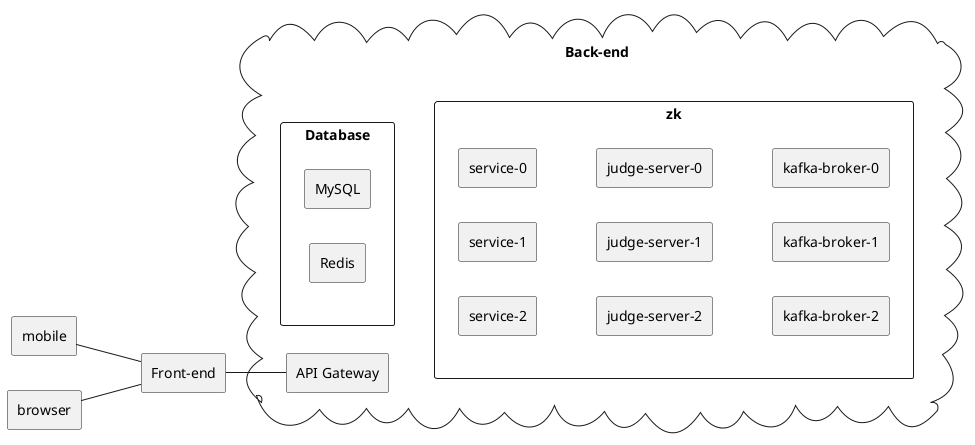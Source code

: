 @startuml system-design

left to right direction

agent mobile
agent browser

rectangle "Front-end" as fe


mobile -- fe
browser -- fe


cloud "Back-end\n" as be {

    rectangle "API Gateway"as gw

    gw -[hidden]- zk

    rectangle ZooKeeper as zk {
        rectangle "service-2"
        rectangle "service-1"
        rectangle "service-0"
        rectangle "judge-server-2"
        rectangle "judge-server-1"
        rectangle "judge-server-0"
        rectangle "kafka-broker-2"
        rectangle "kafka-broker-1"
        rectangle "kafka-broker-0"
    }

    rectangle "Database" as db {
        rectangle MySQL
        rectangle Redis
    }

    db -[hidden]- zk
}

fe -- gw






@enduml
